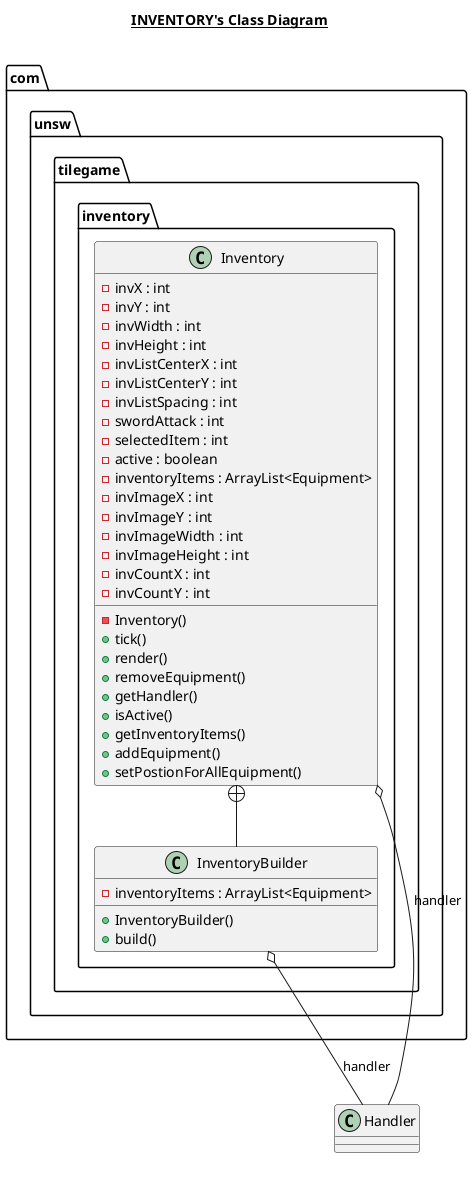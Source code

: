 @startuml

title __INVENTORY's Class Diagram__\n

  package com.unsw.tilegame {
    package com.unsw.tilegame.inventory {
      class Inventory {
          - invX : int
          - invY : int
          - invWidth : int
          - invHeight : int
          - invListCenterX : int
          - invListCenterY : int
          - invListSpacing : int
          - swordAttack : int
          - selectedItem : int
          - active : boolean
          - inventoryItems : ArrayList<Equipment>
          - invImageX : int
          - invImageY : int
          - invImageWidth : int
          - invImageHeight : int
          - invCountX : int
          - invCountY : int
          - Inventory()
          + tick()
          + render()
          + removeEquipment()
          + getHandler()
          + isActive()
          + getInventoryItems()
          + addEquipment()
          + setPostionForAllEquipment()
      }
    }
  }
  

  package com.unsw.tilegame {
    package com.unsw.tilegame.inventory {
      class InventoryBuilder {
          - inventoryItems : ArrayList<Equipment>
          + InventoryBuilder()
          + build()
      }
    }
  }
  

  Inventory o-- Handler : handler
  Inventory +-down- InventoryBuilder
  InventoryBuilder o-- Handler : handler


right footer

endfooter

@enduml
